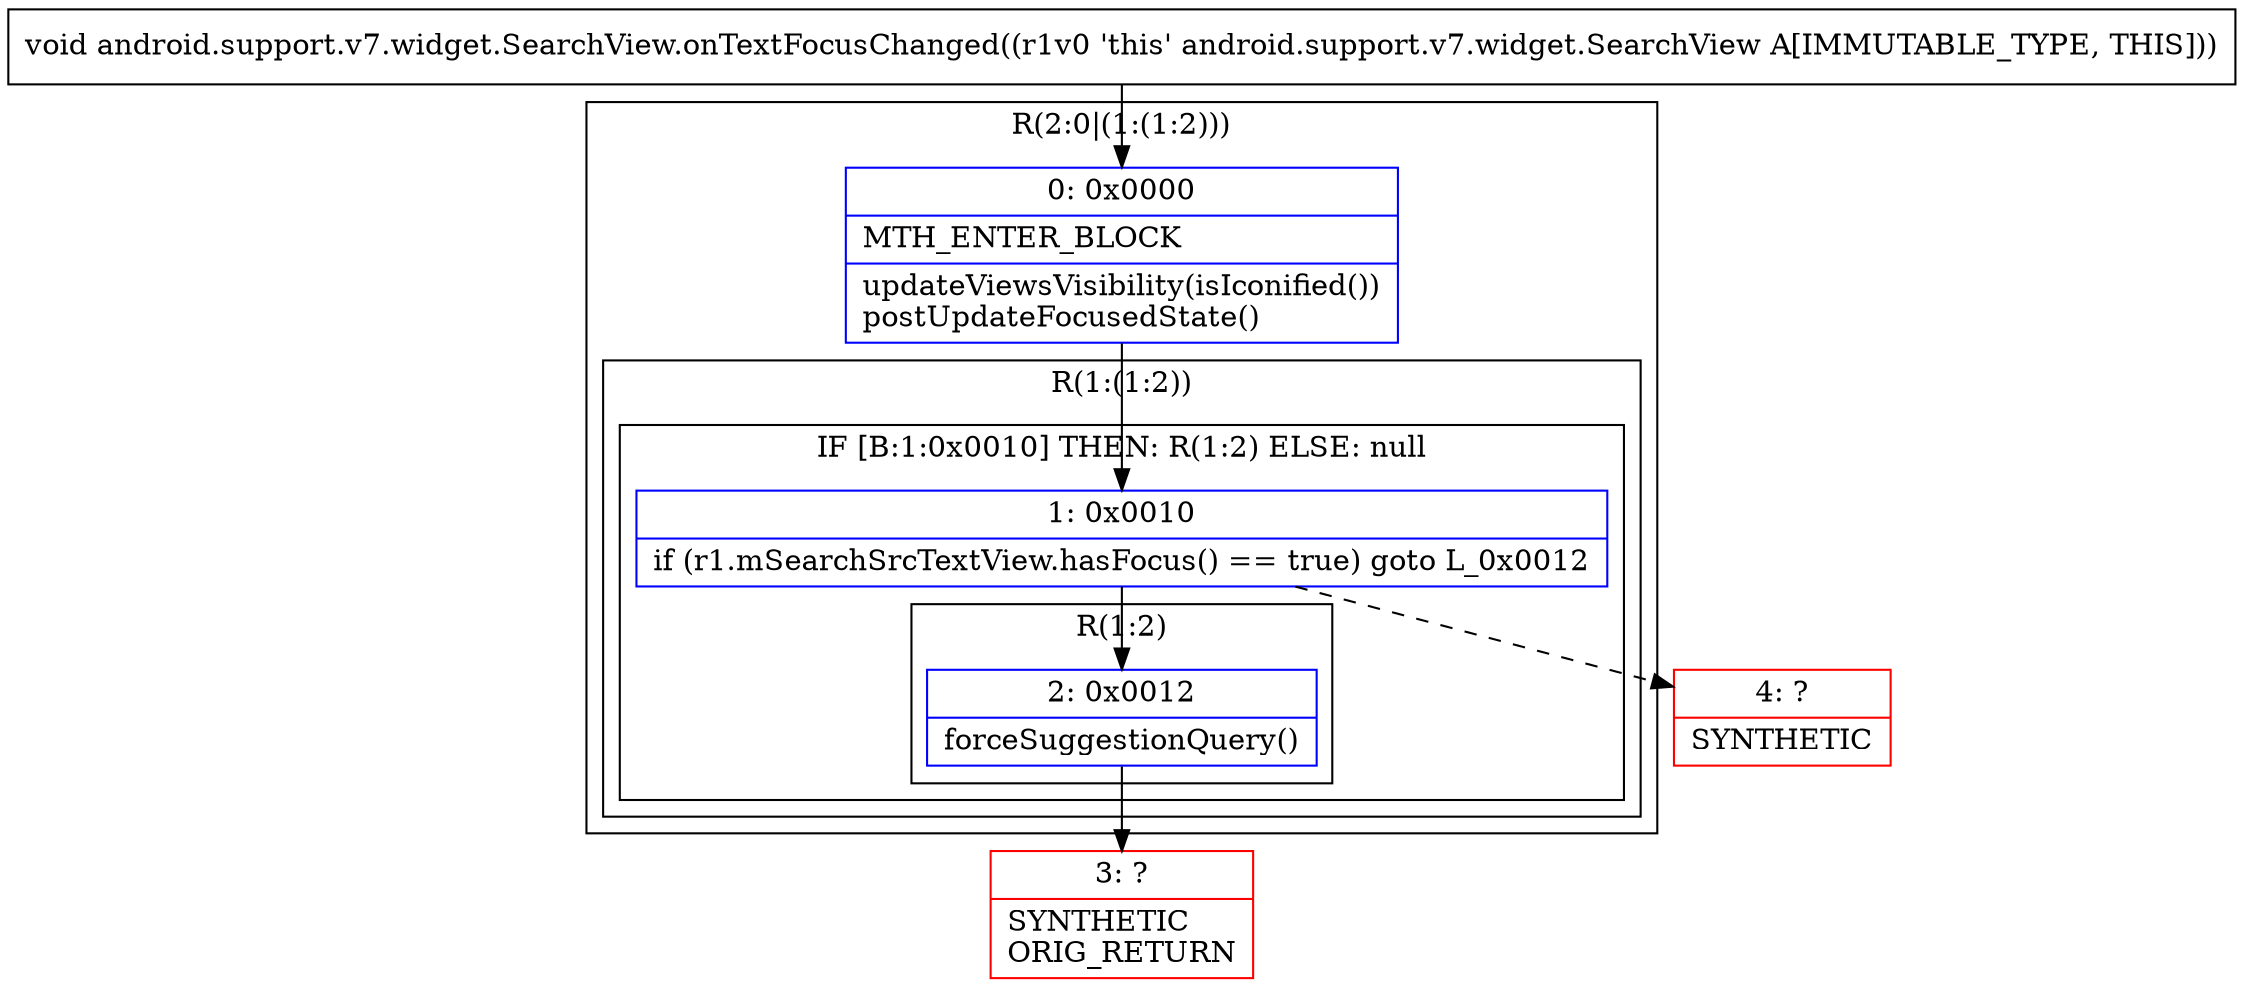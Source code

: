 digraph "CFG forandroid.support.v7.widget.SearchView.onTextFocusChanged()V" {
subgraph cluster_Region_692302714 {
label = "R(2:0|(1:(1:2)))";
node [shape=record,color=blue];
Node_0 [shape=record,label="{0\:\ 0x0000|MTH_ENTER_BLOCK\l|updateViewsVisibility(isIconified())\lpostUpdateFocusedState()\l}"];
subgraph cluster_Region_54984133 {
label = "R(1:(1:2))";
node [shape=record,color=blue];
subgraph cluster_IfRegion_652899909 {
label = "IF [B:1:0x0010] THEN: R(1:2) ELSE: null";
node [shape=record,color=blue];
Node_1 [shape=record,label="{1\:\ 0x0010|if (r1.mSearchSrcTextView.hasFocus() == true) goto L_0x0012\l}"];
subgraph cluster_Region_861999736 {
label = "R(1:2)";
node [shape=record,color=blue];
Node_2 [shape=record,label="{2\:\ 0x0012|forceSuggestionQuery()\l}"];
}
}
}
}
Node_3 [shape=record,color=red,label="{3\:\ ?|SYNTHETIC\lORIG_RETURN\l}"];
Node_4 [shape=record,color=red,label="{4\:\ ?|SYNTHETIC\l}"];
MethodNode[shape=record,label="{void android.support.v7.widget.SearchView.onTextFocusChanged((r1v0 'this' android.support.v7.widget.SearchView A[IMMUTABLE_TYPE, THIS])) }"];
MethodNode -> Node_0;
Node_0 -> Node_1;
Node_1 -> Node_2;
Node_1 -> Node_4[style=dashed];
Node_2 -> Node_3;
}

